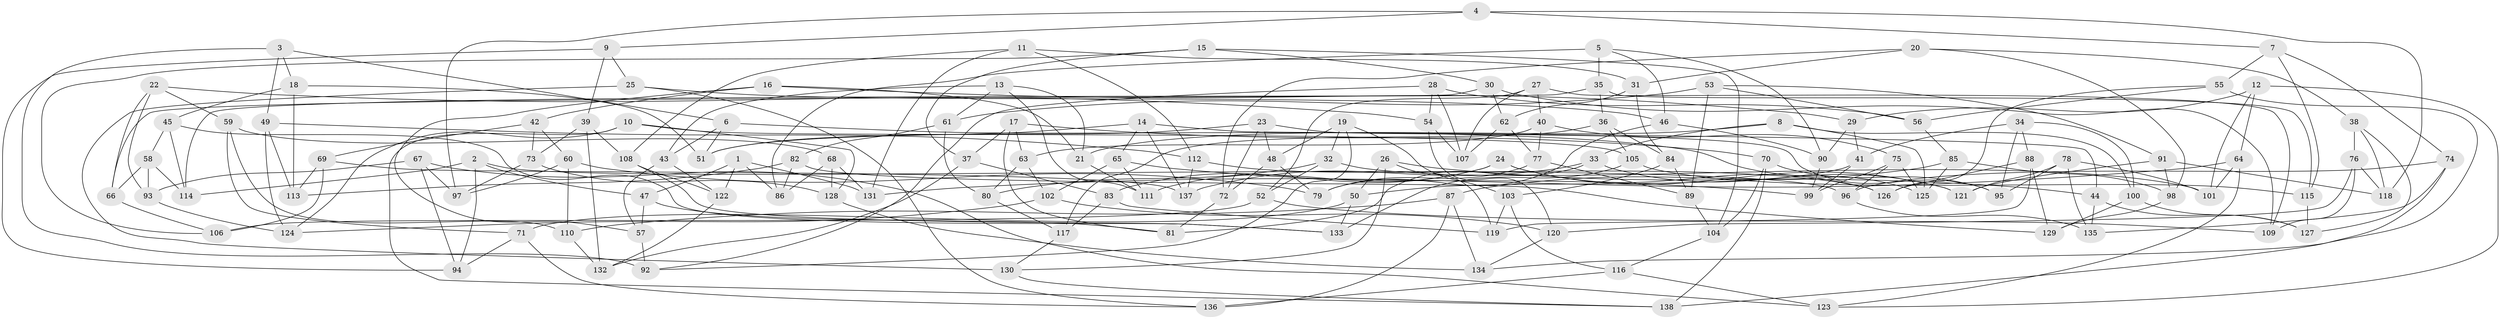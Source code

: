 // coarse degree distribution, {4: 0.42528735632183906, 5: 0.12643678160919541, 6: 0.4367816091954023, 3: 0.011494252873563218}
// Generated by graph-tools (version 1.1) at 2025/24/03/03/25 07:24:23]
// undirected, 138 vertices, 276 edges
graph export_dot {
graph [start="1"]
  node [color=gray90,style=filled];
  1;
  2;
  3;
  4;
  5;
  6;
  7;
  8;
  9;
  10;
  11;
  12;
  13;
  14;
  15;
  16;
  17;
  18;
  19;
  20;
  21;
  22;
  23;
  24;
  25;
  26;
  27;
  28;
  29;
  30;
  31;
  32;
  33;
  34;
  35;
  36;
  37;
  38;
  39;
  40;
  41;
  42;
  43;
  44;
  45;
  46;
  47;
  48;
  49;
  50;
  51;
  52;
  53;
  54;
  55;
  56;
  57;
  58;
  59;
  60;
  61;
  62;
  63;
  64;
  65;
  66;
  67;
  68;
  69;
  70;
  71;
  72;
  73;
  74;
  75;
  76;
  77;
  78;
  79;
  80;
  81;
  82;
  83;
  84;
  85;
  86;
  87;
  88;
  89;
  90;
  91;
  92;
  93;
  94;
  95;
  96;
  97;
  98;
  99;
  100;
  101;
  102;
  103;
  104;
  105;
  106;
  107;
  108;
  109;
  110;
  111;
  112;
  113;
  114;
  115;
  116;
  117;
  118;
  119;
  120;
  121;
  122;
  123;
  124;
  125;
  126;
  127;
  128;
  129;
  130;
  131;
  132;
  133;
  134;
  135;
  136;
  137;
  138;
  1 -- 86;
  1 -- 131;
  1 -- 122;
  1 -- 47;
  2 -- 96;
  2 -- 114;
  2 -- 47;
  2 -- 94;
  3 -- 92;
  3 -- 49;
  3 -- 18;
  3 -- 6;
  4 -- 9;
  4 -- 7;
  4 -- 118;
  4 -- 97;
  5 -- 86;
  5 -- 35;
  5 -- 90;
  5 -- 46;
  6 -- 51;
  6 -- 43;
  6 -- 125;
  7 -- 74;
  7 -- 115;
  7 -- 55;
  8 -- 100;
  8 -- 125;
  8 -- 21;
  8 -- 33;
  9 -- 39;
  9 -- 94;
  9 -- 25;
  10 -- 138;
  10 -- 128;
  10 -- 124;
  10 -- 105;
  11 -- 31;
  11 -- 112;
  11 -- 131;
  11 -- 108;
  12 -- 101;
  12 -- 29;
  12 -- 123;
  12 -- 64;
  13 -- 61;
  13 -- 111;
  13 -- 43;
  13 -- 21;
  14 -- 65;
  14 -- 137;
  14 -- 51;
  14 -- 44;
  15 -- 37;
  15 -- 106;
  15 -- 30;
  15 -- 104;
  16 -- 42;
  16 -- 21;
  16 -- 29;
  16 -- 57;
  17 -- 70;
  17 -- 37;
  17 -- 81;
  17 -- 63;
  18 -- 45;
  18 -- 113;
  18 -- 51;
  19 -- 32;
  19 -- 103;
  19 -- 48;
  19 -- 92;
  20 -- 72;
  20 -- 38;
  20 -- 98;
  20 -- 31;
  21 -- 111;
  22 -- 54;
  22 -- 66;
  22 -- 59;
  22 -- 93;
  23 -- 51;
  23 -- 95;
  23 -- 72;
  23 -- 48;
  24 -- 126;
  24 -- 121;
  24 -- 111;
  24 -- 83;
  25 -- 130;
  25 -- 46;
  25 -- 136;
  26 -- 44;
  26 -- 50;
  26 -- 130;
  26 -- 119;
  27 -- 109;
  27 -- 40;
  27 -- 52;
  27 -- 107;
  28 -- 54;
  28 -- 92;
  28 -- 56;
  28 -- 107;
  29 -- 41;
  29 -- 90;
  30 -- 66;
  30 -- 109;
  30 -- 62;
  31 -- 84;
  31 -- 62;
  32 -- 52;
  32 -- 80;
  32 -- 101;
  33 -- 81;
  33 -- 137;
  33 -- 121;
  34 -- 100;
  34 -- 41;
  34 -- 88;
  34 -- 95;
  35 -- 114;
  35 -- 115;
  35 -- 36;
  36 -- 117;
  36 -- 105;
  36 -- 84;
  37 -- 132;
  37 -- 83;
  38 -- 118;
  38 -- 127;
  38 -- 76;
  39 -- 108;
  39 -- 73;
  39 -- 132;
  40 -- 63;
  40 -- 75;
  40 -- 77;
  41 -- 99;
  41 -- 50;
  42 -- 73;
  42 -- 69;
  42 -- 60;
  43 -- 57;
  43 -- 122;
  44 -- 127;
  44 -- 135;
  45 -- 114;
  45 -- 58;
  45 -- 133;
  46 -- 90;
  46 -- 79;
  47 -- 57;
  47 -- 81;
  48 -- 72;
  48 -- 79;
  49 -- 113;
  49 -- 112;
  49 -- 124;
  50 -- 71;
  50 -- 133;
  52 -- 109;
  52 -- 106;
  53 -- 91;
  53 -- 61;
  53 -- 56;
  53 -- 89;
  54 -- 120;
  54 -- 107;
  55 -- 134;
  55 -- 56;
  55 -- 126;
  56 -- 85;
  57 -- 92;
  58 -- 93;
  58 -- 66;
  58 -- 114;
  59 -- 110;
  59 -- 68;
  59 -- 71;
  60 -- 79;
  60 -- 110;
  60 -- 97;
  61 -- 80;
  61 -- 82;
  62 -- 77;
  62 -- 107;
  63 -- 102;
  63 -- 80;
  64 -- 101;
  64 -- 131;
  64 -- 123;
  65 -- 99;
  65 -- 111;
  65 -- 102;
  66 -- 106;
  67 -- 123;
  67 -- 93;
  67 -- 97;
  67 -- 94;
  68 -- 131;
  68 -- 128;
  68 -- 86;
  69 -- 113;
  69 -- 137;
  69 -- 106;
  70 -- 95;
  70 -- 138;
  70 -- 104;
  71 -- 94;
  71 -- 136;
  72 -- 81;
  73 -- 97;
  73 -- 128;
  74 -- 135;
  74 -- 96;
  74 -- 138;
  75 -- 125;
  75 -- 99;
  75 -- 96;
  76 -- 109;
  76 -- 118;
  76 -- 120;
  77 -- 79;
  77 -- 89;
  78 -- 135;
  78 -- 121;
  78 -- 95;
  78 -- 101;
  80 -- 117;
  82 -- 129;
  82 -- 113;
  82 -- 86;
  83 -- 119;
  83 -- 117;
  84 -- 89;
  84 -- 103;
  85 -- 98;
  85 -- 125;
  85 -- 87;
  87 -- 136;
  87 -- 110;
  87 -- 134;
  88 -- 129;
  88 -- 119;
  88 -- 126;
  89 -- 104;
  90 -- 99;
  91 -- 118;
  91 -- 98;
  91 -- 121;
  93 -- 124;
  96 -- 135;
  98 -- 129;
  100 -- 127;
  100 -- 129;
  102 -- 120;
  102 -- 124;
  103 -- 116;
  103 -- 119;
  104 -- 116;
  105 -- 133;
  105 -- 115;
  108 -- 133;
  108 -- 122;
  110 -- 132;
  112 -- 137;
  112 -- 126;
  115 -- 127;
  116 -- 123;
  116 -- 136;
  117 -- 130;
  120 -- 134;
  122 -- 132;
  128 -- 134;
  130 -- 138;
}
